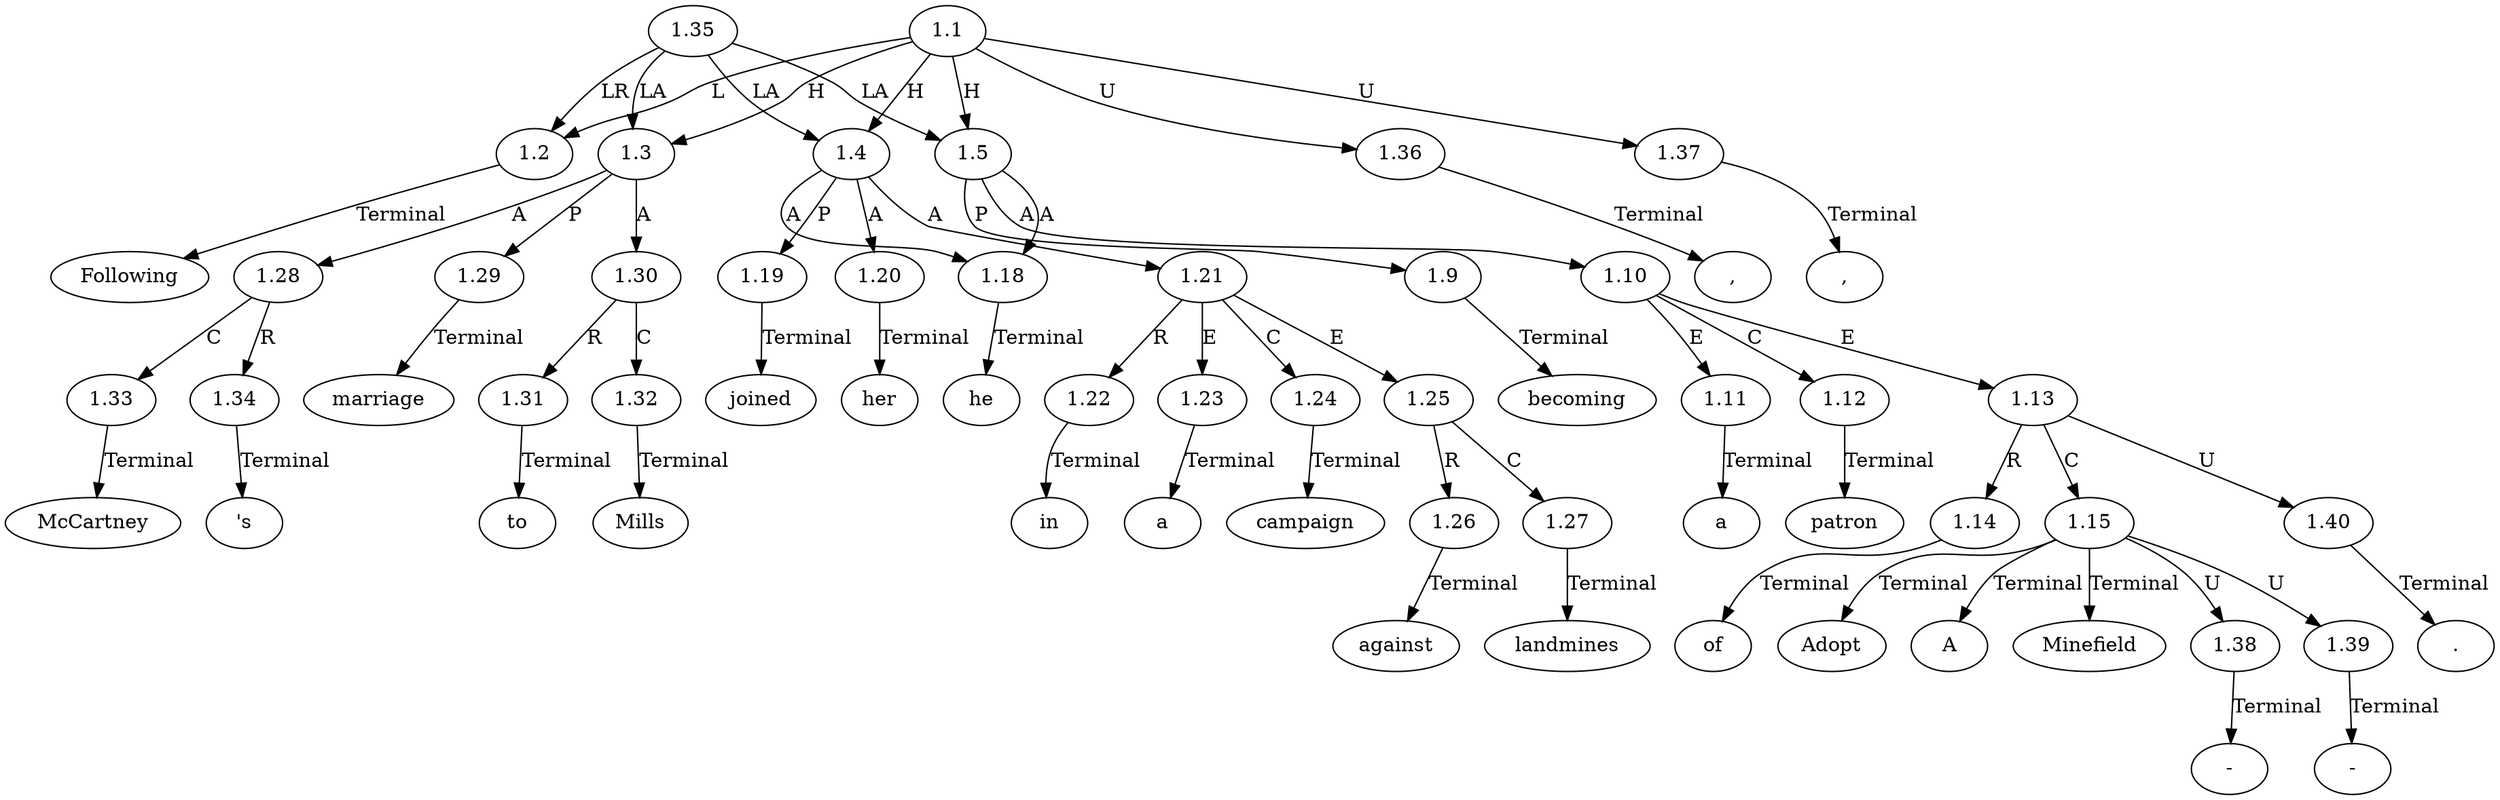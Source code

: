 // Graph
digraph {
	0.1 [label=Following ordering=out]
	0.10 [label=her ordering=out]
	0.11 [label=in ordering=out]
	0.12 [label=a ordering=out]
	0.13 [label=campaign ordering=out]
	0.14 [label=against ordering=out]
	0.15 [label=landmines ordering=out]
	0.16 [label="," ordering=out]
	0.17 [label=becoming ordering=out]
	0.18 [label=a ordering=out]
	0.19 [label=patron ordering=out]
	0.2 [label=McCartney ordering=out]
	0.20 [label=of ordering=out]
	0.21 [label=Adopt ordering=out]
	0.22 [label="-" ordering=out]
	0.23 [label=A ordering=out]
	0.24 [label="-" ordering=out]
	0.25 [label=Minefield ordering=out]
	0.26 [label="." ordering=out]
	0.3 [label="'s" ordering=out]
	0.4 [label=marriage ordering=out]
	0.5 [label=to ordering=out]
	0.6 [label=Mills ordering=out]
	0.7 [label="," ordering=out]
	0.8 [label=he ordering=out]
	0.9 [label=joined ordering=out]
	1.1 [label=1.1 ordering=out]
	1.2 [label=1.2 ordering=out]
	1.3 [label=1.3 ordering=out]
	1.4 [label=1.4 ordering=out]
	1.5 [label=1.5 ordering=out]
	1.9 [label=1.9 ordering=out]
	1.10 [label=1.10 ordering=out]
	1.11 [label=1.11 ordering=out]
	1.12 [label=1.12 ordering=out]
	1.13 [label=1.13 ordering=out]
	1.14 [label=1.14 ordering=out]
	1.15 [label=1.15 ordering=out]
	1.18 [label=1.18 ordering=out]
	1.19 [label=1.19 ordering=out]
	1.20 [label=1.20 ordering=out]
	1.21 [label=1.21 ordering=out]
	1.22 [label=1.22 ordering=out]
	1.23 [label=1.23 ordering=out]
	1.24 [label=1.24 ordering=out]
	1.25 [label=1.25 ordering=out]
	1.26 [label=1.26 ordering=out]
	1.27 [label=1.27 ordering=out]
	1.28 [label=1.28 ordering=out]
	1.29 [label=1.29 ordering=out]
	1.30 [label=1.30 ordering=out]
	1.31 [label=1.31 ordering=out]
	1.32 [label=1.32 ordering=out]
	1.33 [label=1.33 ordering=out]
	1.34 [label=1.34 ordering=out]
	1.35 [label=1.35 ordering=out]
	1.36 [label=1.36 ordering=out]
	1.37 [label=1.37 ordering=out]
	1.38 [label=1.38 ordering=out]
	1.39 [label=1.39 ordering=out]
	1.40 [label=1.40 ordering=out]
	1.1 -> 1.2 [label=L ordering=out]
	1.1 -> 1.3 [label=H ordering=out]
	1.1 -> 1.4 [label=H ordering=out]
	1.1 -> 1.5 [label=H ordering=out]
	1.1 -> 1.36 [label=U ordering=out]
	1.1 -> 1.37 [label=U ordering=out]
	1.2 -> 0.1 [label=Terminal ordering=out]
	1.3 -> 1.28 [label=A ordering=out]
	1.3 -> 1.29 [label=P ordering=out]
	1.3 -> 1.30 [label=A ordering=out]
	1.4 -> 1.18 [label=A ordering=out]
	1.4 -> 1.19 [label=P ordering=out]
	1.4 -> 1.20 [label=A ordering=out]
	1.4 -> 1.21 [label=A ordering=out]
	1.5 -> 1.9 [label=P ordering=out]
	1.5 -> 1.10 [label=A ordering=out]
	1.5 -> 1.18 [label=A ordering=out]
	1.9 -> 0.17 [label=Terminal ordering=out]
	1.10 -> 1.11 [label=E ordering=out]
	1.10 -> 1.12 [label=C ordering=out]
	1.10 -> 1.13 [label=E ordering=out]
	1.11 -> 0.18 [label=Terminal ordering=out]
	1.12 -> 0.19 [label=Terminal ordering=out]
	1.13 -> 1.14 [label=R ordering=out]
	1.13 -> 1.15 [label=C ordering=out]
	1.13 -> 1.40 [label=U ordering=out]
	1.14 -> 0.20 [label=Terminal ordering=out]
	1.15 -> 0.21 [label=Terminal ordering=out]
	1.15 -> 0.23 [label=Terminal ordering=out]
	1.15 -> 0.25 [label=Terminal ordering=out]
	1.15 -> 1.38 [label=U ordering=out]
	1.15 -> 1.39 [label=U ordering=out]
	1.18 -> 0.8 [label=Terminal ordering=out]
	1.19 -> 0.9 [label=Terminal ordering=out]
	1.20 -> 0.10 [label=Terminal ordering=out]
	1.21 -> 1.22 [label=R ordering=out]
	1.21 -> 1.23 [label=E ordering=out]
	1.21 -> 1.24 [label=C ordering=out]
	1.21 -> 1.25 [label=E ordering=out]
	1.22 -> 0.11 [label=Terminal ordering=out]
	1.23 -> 0.12 [label=Terminal ordering=out]
	1.24 -> 0.13 [label=Terminal ordering=out]
	1.25 -> 1.26 [label=R ordering=out]
	1.25 -> 1.27 [label=C ordering=out]
	1.26 -> 0.14 [label=Terminal ordering=out]
	1.27 -> 0.15 [label=Terminal ordering=out]
	1.28 -> 1.33 [label=C ordering=out]
	1.28 -> 1.34 [label=R ordering=out]
	1.29 -> 0.4 [label=Terminal ordering=out]
	1.30 -> 1.31 [label=R ordering=out]
	1.30 -> 1.32 [label=C ordering=out]
	1.31 -> 0.5 [label=Terminal ordering=out]
	1.32 -> 0.6 [label=Terminal ordering=out]
	1.33 -> 0.2 [label=Terminal ordering=out]
	1.34 -> 0.3 [label=Terminal ordering=out]
	1.35 -> 1.2 [label=LR ordering=out]
	1.35 -> 1.3 [label=LA ordering=out]
	1.35 -> 1.4 [label=LA ordering=out]
	1.35 -> 1.5 [label=LA ordering=out]
	1.36 -> 0.7 [label=Terminal ordering=out]
	1.37 -> 0.16 [label=Terminal ordering=out]
	1.38 -> 0.22 [label=Terminal ordering=out]
	1.39 -> 0.24 [label=Terminal ordering=out]
	1.40 -> 0.26 [label=Terminal ordering=out]
}
